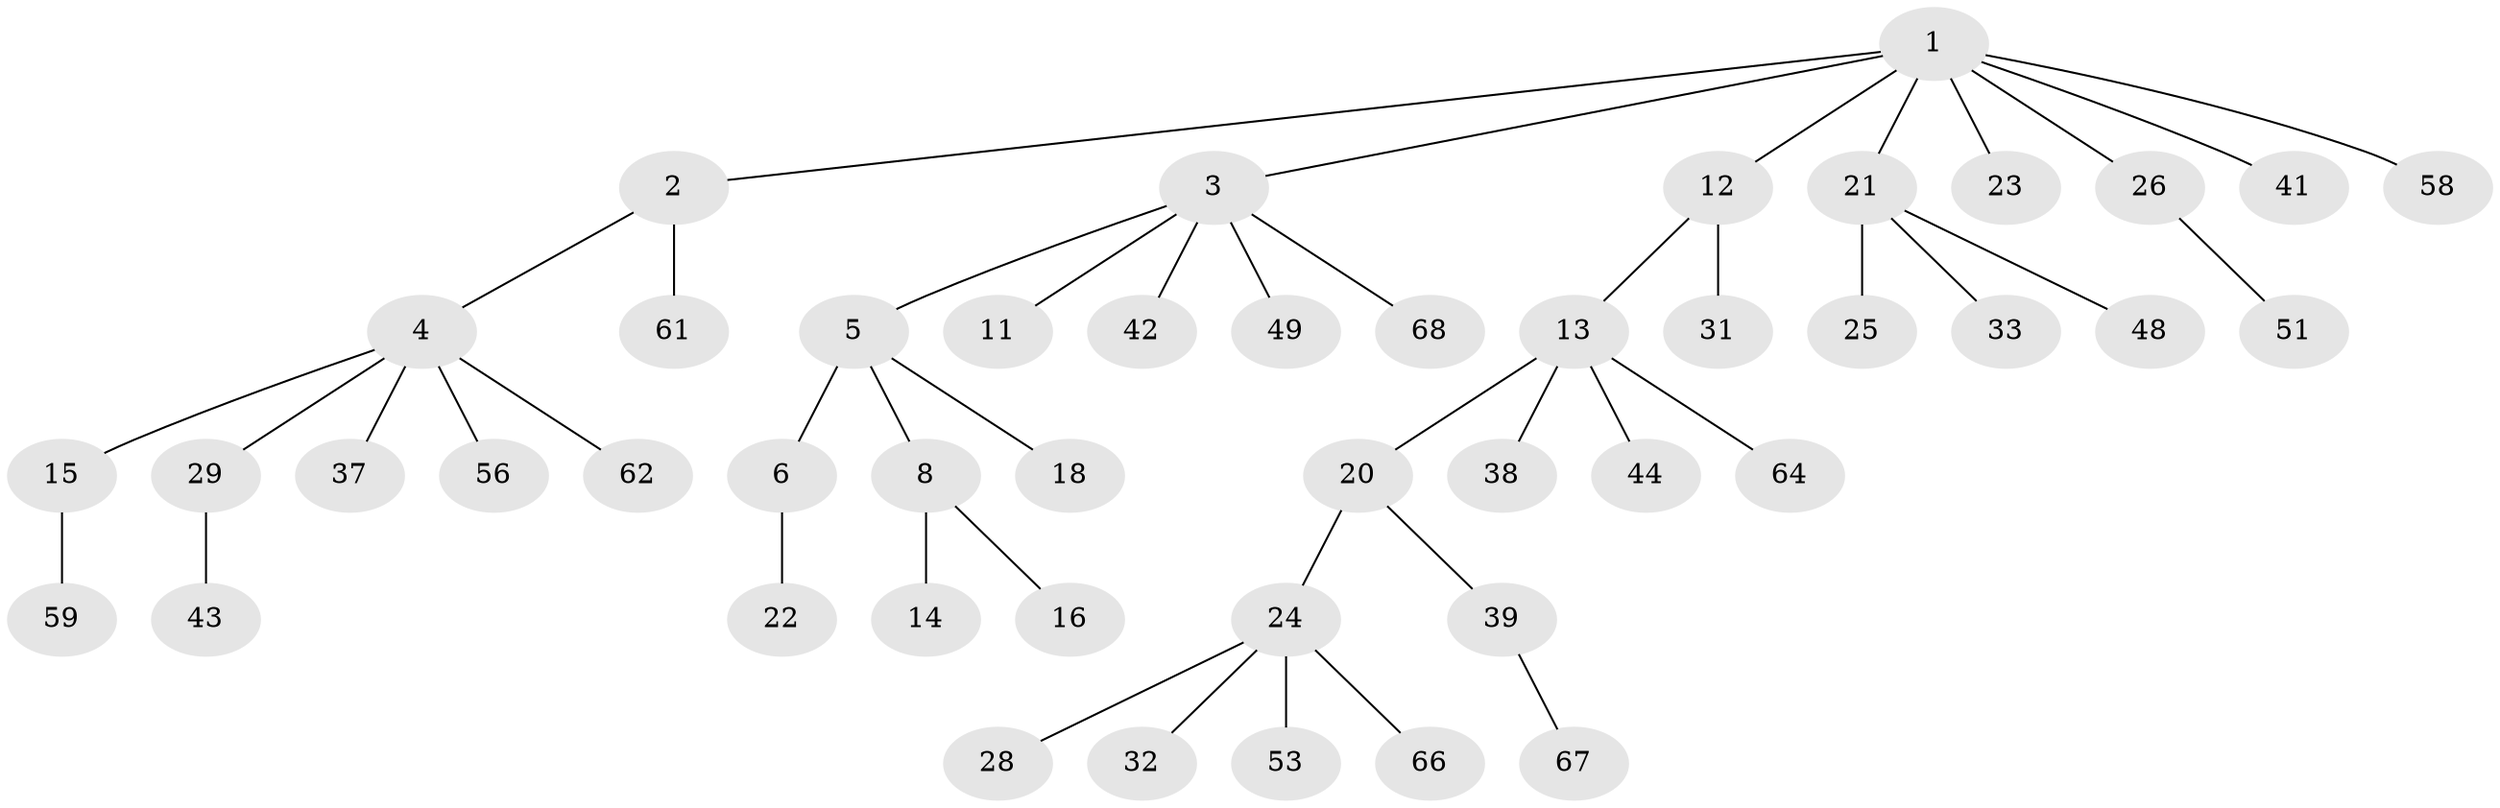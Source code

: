 // original degree distribution, {8: 0.014705882352941176, 4: 0.058823529411764705, 6: 0.029411764705882353, 5: 0.04411764705882353, 3: 0.058823529411764705, 2: 0.25, 1: 0.5441176470588235}
// Generated by graph-tools (version 1.1) at 2025/11/02/27/25 16:11:25]
// undirected, 46 vertices, 45 edges
graph export_dot {
graph [start="1"]
  node [color=gray90,style=filled];
  1 [super="+7"];
  2 [super="+27"];
  3 [super="+10"];
  4 [super="+9"];
  5 [super="+55"];
  6 [super="+57"];
  8 [super="+19"];
  11 [super="+17"];
  12;
  13 [super="+35"];
  14 [super="+30"];
  15 [super="+52"];
  16;
  18;
  20 [super="+34"];
  21 [super="+40"];
  22;
  23;
  24 [super="+45"];
  25;
  26;
  28 [super="+63"];
  29 [super="+60"];
  31 [super="+36"];
  32 [super="+54"];
  33 [super="+47"];
  37;
  38;
  39 [super="+50"];
  41 [super="+65"];
  42 [super="+46"];
  43;
  44;
  48;
  49;
  51;
  53;
  56;
  58;
  59;
  61;
  62;
  64;
  66;
  67;
  68;
  1 -- 2;
  1 -- 3;
  1 -- 12;
  1 -- 21;
  1 -- 23;
  1 -- 26;
  1 -- 58;
  1 -- 41;
  2 -- 4;
  2 -- 61;
  3 -- 5;
  3 -- 42;
  3 -- 49;
  3 -- 68;
  3 -- 11;
  4 -- 29;
  4 -- 37;
  4 -- 56;
  4 -- 62;
  4 -- 15;
  5 -- 6;
  5 -- 8;
  5 -- 18;
  6 -- 22;
  8 -- 14;
  8 -- 16;
  12 -- 13;
  12 -- 31;
  13 -- 20;
  13 -- 44;
  13 -- 64;
  13 -- 38;
  15 -- 59;
  20 -- 24;
  20 -- 39;
  21 -- 25;
  21 -- 33;
  21 -- 48;
  24 -- 28;
  24 -- 32;
  24 -- 53;
  24 -- 66;
  26 -- 51;
  29 -- 43;
  39 -- 67;
}
